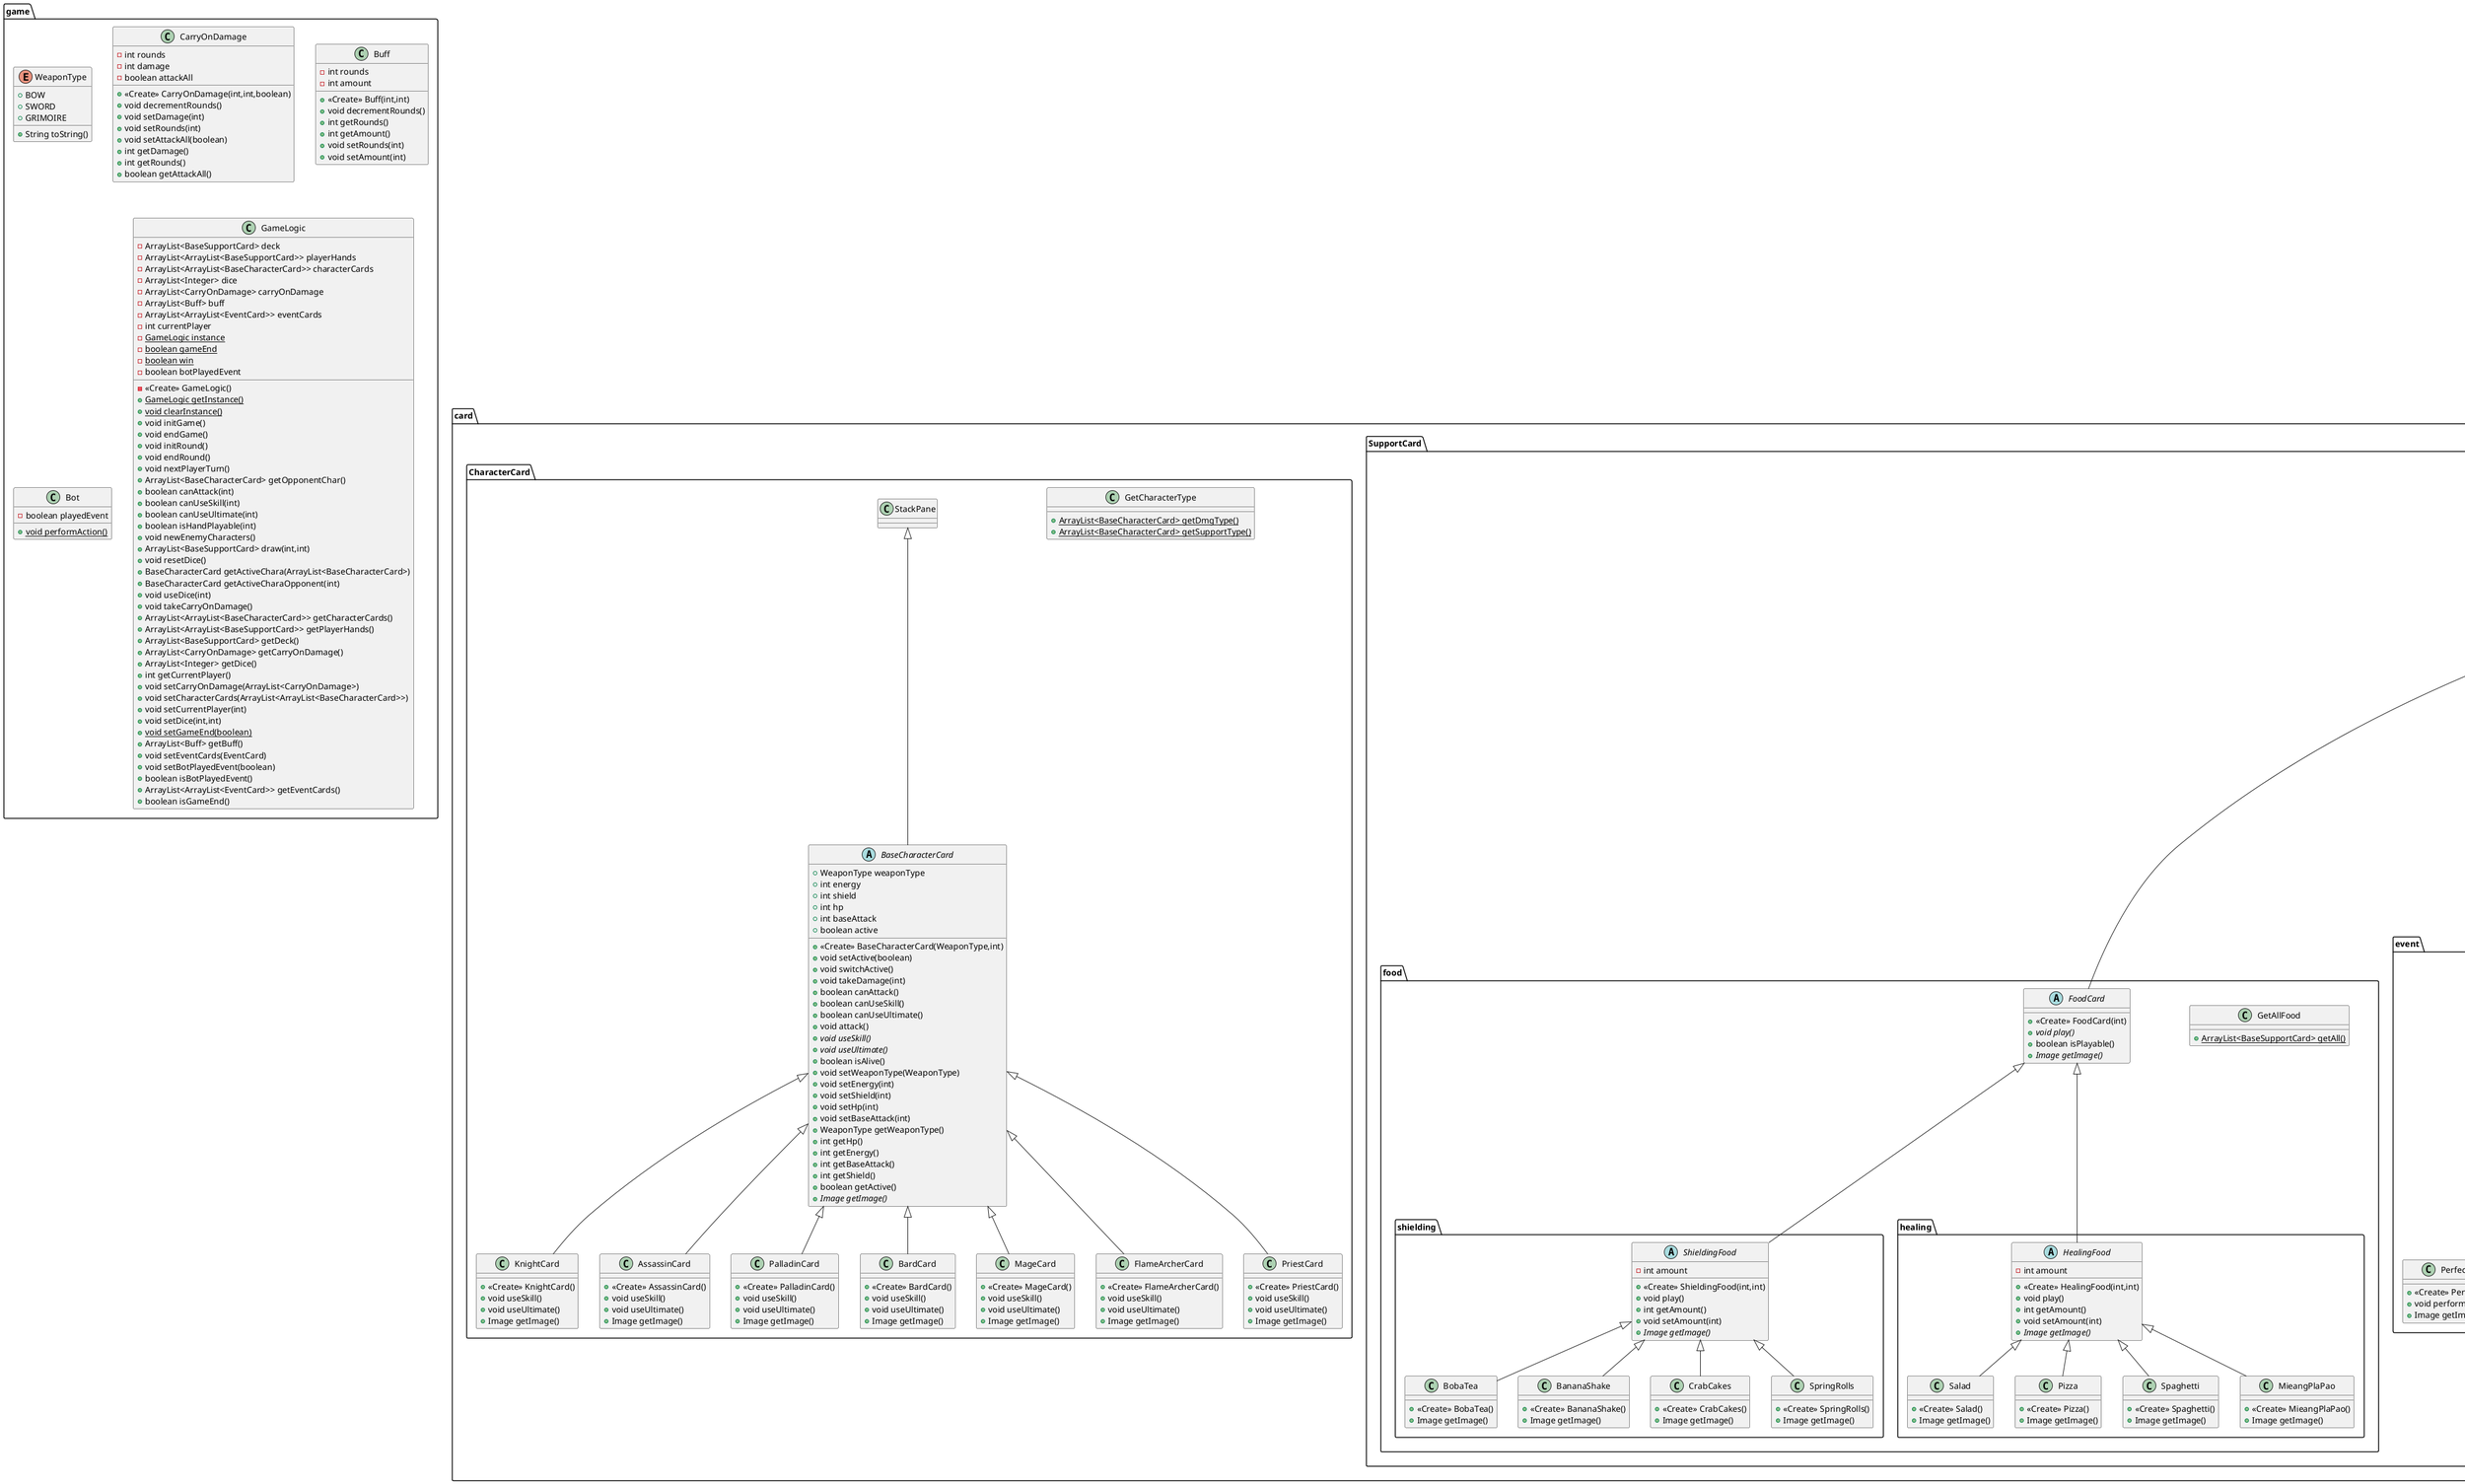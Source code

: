 @startuml
class card.SupportCard.food.GetAllFood {
+ {static} ArrayList<BaseSupportCard> getAll()
}
class card.SupportCard.food.shielding.BobaTea {
+ <<Create>> BobaTea()
+ Image getImage()
}
class audio.Audio {
}
class card.SupportCard.food.healing.Salad {
+ <<Create>> Salad()
+ Image getImage()
}
class gameScene.CharSelect {
- ArrayList<VBox> selectedCharCards
- HBox selectableChar
- HBox selectedChar
- VBox assasinBox
+ <<Create>> CharSelect()
- void addSelectableChar()
- void addOnMouseClicked()
- void addSelectedChar(VBox)
}
abstract class card.SupportCard.food.healing.HealingFood {
- int amount
+ <<Create>> HealingFood(int,int)
+ void play()
+ int getAmount()
+ void setAmount(int)
+ {abstract}Image getImage()
}
class gameScene.MainMenu {
- {static} ImageView titleText
+ <<Create>> MainMenu()
}
class card.SupportCard.event.Devour {
+ <<Create>> Devour()
+ void performEffect(int)
+ Image getImage()
}
class app.Main {
+ {static} Stage stage
+ {static} MainMenu mainMenu
+ {static} CharSelect charSelect
+ {static} Scene mainMenuScene
+ void start(Stage)
+ {static} void switchToCharSelect()
+ {static} void switchToMainMenu()
+ {static} void switchToGameBattle()
+ {static} void main(String[])
}
class card.CharacterCard.PalladinCard {
+ <<Create>> PalladinCard()
+ void useSkill()
+ void useUltimate()
+ Image getImage()
}
class card.CharacterCard.BardCard {
+ <<Create>> BardCard()
+ void useSkill()
+ void useUltimate()
+ Image getImage()
}
class util.Randomizer {
+ {static} T getRandomElement(ArrayList<T>)
}
class card.SupportCard.event.Weaken {
+ <<Create>> Weaken()
+ void performEffect(int)
+ Image getImage()
}
abstract class card.CharacterCard.BaseCharacterCard {
+ WeaponType weaponType
+ int energy
+ int shield
+ int hp
+ int baseAttack
+ boolean active
+ <<Create>> BaseCharacterCard(WeaponType,int)
+ void setActive(boolean)
+ void switchActive()
+ void takeDamage(int)
+ boolean canAttack()
+ boolean canUseSkill()
+ boolean canUseUltimate()
+ void attack()
+ {abstract}void useSkill()
+ {abstract}void useUltimate()
+ boolean isAlive()
+ void setWeaponType(WeaponType)
+ void setEnergy(int)
+ void setShield(int)
+ void setHp(int)
+ void setBaseAttack(int)
+ WeaponType getWeaponType()
+ int getHp()
+ int getEnergy()
+ int getBaseAttack()
+ int getShield()
+ boolean getActive()
+ {abstract}Image getImage()
}
enum game.WeaponType {
+  BOW
+  SWORD
+  GRIMOIRE
+ String toString()
}
class card.SupportCard.food.shielding.BananaShake {
+ <<Create>> BananaShake()
+ Image getImage()
}
class card.SupportCard.food.healing.Pizza {
+ <<Create>> Pizza()
+ Image getImage()
}
class card.SupportCard.food.healing.Spaghetti {
+ <<Create>> Spaghetti()
+ Image getImage()
}
class game.CarryOnDamage {
- int rounds
- int damage
- boolean attackAll
+ <<Create>> CarryOnDamage(int,int,boolean)
+ void decrementRounds()
+ void setDamage(int)
+ void setRounds(int)
+ void setAttackAll(boolean)
+ int getDamage()
+ int getRounds()
+ boolean getAttackAll()
}
class card.SupportCard.event.AfterShock {
+ <<Create>> AfterShock()
+ void performEffect(int)
+ Image getImage()
}
class game.Buff {
- int rounds
- int amount
+ <<Create>> Buff(int,int)
+ void decrementRounds()
+ int getRounds()
+ int getAmount()
+ void setRounds(int)
+ void setAmount(int)
}
class card.CharacterCard.MageCard {
+ <<Create>> MageCard()
+ void useSkill()
+ void useUltimate()
+ Image getImage()
}
class card.CharacterCard.FlameArcherCard {
+ <<Create>> FlameArcherCard()
+ void useSkill()
+ void useUltimate()
+ Image getImage()
}
class card.SupportCard.weapons.SwordCard {
+ <<Create>> SwordCard()
+ void play()
+ boolean isPlayable()
+ Image getImage()
}
class card.CharacterCard.GetCharacterType {
+ {static} ArrayList<BaseCharacterCard> getDmgType()
+ {static} ArrayList<BaseCharacterCard> getSupportType()
}
class game.Bot {
- boolean playedEvent
+ {static} void performAction()
}
class card.SupportCard.event.StimBeacon {
+ <<Create>> StimBeacon()
+ void performEffect(int)
+ Image getImage()
}
class gameScene.SupportPane {
- {static} Thread playerEventT
+ <<Create>> SupportPane()
+ {static} Thread getPlayerEventT()
}
abstract class card.SupportCard.event.EventCard {
- int rounds
+ <<Create>> EventCard(int,int)
+ {abstract}void performEffect(int)
+ void decrementRounds()
+ void play()
+ boolean isPlayable()
+ void setRounds(int)
+ int getRounds()
+ {abstract}Image getImage()
}
class card.SupportCard.event.DivineGrace {
+ <<Create>> DivineGrace()
+ void performEffect(int)
+ Image getImage()
}
class card.SupportCard.food.healing.MieangPlaPao {
+ <<Create>> MieangPlaPao()
+ Image getImage()
}
class card.SupportCard.food.shielding.CrabCakes {
+ <<Create>> CrabCakes()
+ Image getImage()
}
class card.SupportCard.weapons.BowCard {
+ <<Create>> BowCard()
+ void play()
+ boolean isPlayable()
+ Image getImage()
}
class card.SupportCard.weapons.GrimoireCard {
+ <<Create>> GrimoireCard()
+ void play()
+ boolean isPlayable()
+ Image getImage()
}
class card.CharacterCard.PriestCard {
+ <<Create>> PriestCard()
+ void useSkill()
+ void useUltimate()
+ Image getImage()
}
abstract class card.SupportCard.weapons.WeaponCard {
+ <<Create>> WeaponCard()
+ {abstract}void play()
+ {abstract}boolean isPlayable()
+ {abstract}Image getImage()
}
class card.SupportCard.food.shielding.SpringRolls {
+ <<Create>> SpringRolls()
+ Image getImage()
}
class game.GameLogic {
- ArrayList<BaseSupportCard> deck
- ArrayList<ArrayList<BaseSupportCard>> playerHands
- ArrayList<ArrayList<BaseCharacterCard>> characterCards
- ArrayList<Integer> dice
- ArrayList<CarryOnDamage> carryOnDamage
- ArrayList<Buff> buff
- ArrayList<ArrayList<EventCard>> eventCards
- int currentPlayer
- {static} GameLogic instance
- {static} boolean gameEnd
- {static} boolean win
- boolean botPlayedEvent
- <<Create>> GameLogic()
+ {static} GameLogic getInstance()
+ {static} void clearInstance()
+ void initGame()
+ void endGame()
+ void initRound()
+ void endRound()
+ void nextPlayerTurn()
+ ArrayList<BaseCharacterCard> getOpponentChar()
+ boolean canAttack(int)
+ boolean canUseSkill(int)
+ boolean canUseUltimate(int)
+ boolean isHandPlayable(int)
+ void newEnemyCharacters()
+ ArrayList<BaseSupportCard> draw(int,int)
+ void resetDice()
+ BaseCharacterCard getActiveChara(ArrayList<BaseCharacterCard>)
+ BaseCharacterCard getActiveCharaOpponent(int)
+ void useDice(int)
+ void takeCarryOnDamage()
+ ArrayList<ArrayList<BaseCharacterCard>> getCharacterCards()
+ ArrayList<ArrayList<BaseSupportCard>> getPlayerHands()
+ ArrayList<BaseSupportCard> getDeck()
+ ArrayList<CarryOnDamage> getCarryOnDamage()
+ ArrayList<Integer> getDice()
+ int getCurrentPlayer()
+ void setCarryOnDamage(ArrayList<CarryOnDamage>)
+ void setCharacterCards(ArrayList<ArrayList<BaseCharacterCard>>)
+ void setCurrentPlayer(int)
+ void setDice(int,int)
+ {static} void setGameEnd(boolean)
+ ArrayList<Buff> getBuff()
+ void setEventCards(EventCard)
+ void setBotPlayedEvent(boolean)
+ boolean isBotPlayedEvent()
+ ArrayList<ArrayList<EventCard>> getEventCards()
+ boolean isGameEnd()
}
class card.SupportCard.event.PerfectBarrier {
+ <<Create>> PerfectBarrier()
+ void performEffect(int)
+ Image getImage()
}
class card.SupportCard.event.GetAllEvent {
+ {static} ArrayList<EventCard> getAll()
}
class gameScene.Battle {
+ CharacterPane characterPane
+ SupportPane supportPane
+ {static} Thread supportT
+ <<Create>> Battle()
+ {static} Thread getSupportT()
}
class card.CharacterCard.KnightCard {
+ <<Create>> KnightCard()
+ void useSkill()
+ void useUltimate()
+ Image getImage()
}
class gameScene.CharacterPane {
- HBox playerChara
+ {static} Thread characterT
+ <<Create>> CharacterPane()
+ {static} Thread getThread()
}
abstract class card.SupportCard.food.FoodCard {
+ <<Create>> FoodCard(int)
+ {abstract}void play()
+ boolean isPlayable()
+ {abstract}Image getImage()
}
abstract class card.SupportCard.food.shielding.ShieldingFood {
- int amount
+ <<Create>> ShieldingFood(int,int)
+ void play()
+ int getAmount()
+ void setAmount(int)
+ {abstract}Image getImage()
}
abstract class card.SupportCard.BaseSupportCard {
- int cost
+ <<Create>> BaseSupportCard(int)
+ void setCost(int)
+ int getCost()
+ {abstract}void play()
+ {abstract}boolean isPlayable()
+ {abstract}Image getImage()
}
class card.CharacterCard.AssassinCard {
+ <<Create>> AssassinCard()
+ void useSkill()
+ void useUltimate()
+ Image getImage()
}
class card.SupportCard.event.DoubleDraw {
+ <<Create>> DoubleDraw()
+ void performEffect(int)
+ Image getImage()
}


card.SupportCard.food.shielding.ShieldingFood <|-- card.SupportCard.food.shielding.BobaTea
card.SupportCard.food.healing.HealingFood <|-- card.SupportCard.food.healing.Salad
gameScene.VBox <|-- gameScene.CharSelect
card.SupportCard.food.FoodCard <|-- card.SupportCard.food.healing.HealingFood
javafx.scene.layout.StackPane <|-- gameScene.MainMenu
card.SupportCard.event.EventCard <|-- card.SupportCard.event.Devour
javafx.application.Application <|-- app.Main
card.CharacterCard.BaseCharacterCard <|-- card.CharacterCard.PalladinCard
card.CharacterCard.BaseCharacterCard <|-- card.CharacterCard.BardCard
card.SupportCard.event.EventCard <|-- card.SupportCard.event.Weaken
card.CharacterCard.StackPane <|-- card.CharacterCard.BaseCharacterCard
card.SupportCard.food.shielding.ShieldingFood <|-- card.SupportCard.food.shielding.BananaShake
card.SupportCard.food.healing.HealingFood <|-- card.SupportCard.food.healing.Pizza
card.SupportCard.food.healing.HealingFood <|-- card.SupportCard.food.healing.Spaghetti
card.SupportCard.event.EventCard <|-- card.SupportCard.event.AfterShock
card.CharacterCard.BaseCharacterCard <|-- card.CharacterCard.MageCard
card.CharacterCard.BaseCharacterCard <|-- card.CharacterCard.FlameArcherCard
card.SupportCard.weapons.WeaponCard <|-- card.SupportCard.weapons.SwordCard
card.SupportCard.event.EventCard <|-- card.SupportCard.event.StimBeacon
javafx.scene.layout.GridPane <|-- gameScene.SupportPane
card.SupportCard.BaseSupportCard <|-- card.SupportCard.event.EventCard
card.SupportCard.event.EventCard <|-- card.SupportCard.event.DivineGrace
card.SupportCard.food.healing.HealingFood <|-- card.SupportCard.food.healing.MieangPlaPao
card.SupportCard.food.shielding.ShieldingFood <|-- card.SupportCard.food.shielding.CrabCakes
card.SupportCard.weapons.WeaponCard <|-- card.SupportCard.weapons.BowCard
card.SupportCard.weapons.WeaponCard <|-- card.SupportCard.weapons.GrimoireCard
card.CharacterCard.BaseCharacterCard <|-- card.CharacterCard.PriestCard
card.SupportCard.BaseSupportCard <|-- card.SupportCard.weapons.WeaponCard
card.SupportCard.food.shielding.ShieldingFood <|-- card.SupportCard.food.shielding.SpringRolls
card.SupportCard.event.EventCard <|-- card.SupportCard.event.PerfectBarrier
gameScene.BorderPane <|-- gameScene.Battle
card.CharacterCard.BaseCharacterCard <|-- card.CharacterCard.KnightCard
javafx.scene.layout.VBox <|-- gameScene.CharacterPane
card.SupportCard.BaseSupportCard <|-- card.SupportCard.food.FoodCard
card.SupportCard.food.FoodCard <|-- card.SupportCard.food.shielding.ShieldingFood
javafx.scene.layout.StackPane <|-- card.SupportCard.BaseSupportCard
card.CharacterCard.BaseCharacterCard <|-- card.CharacterCard.AssassinCard
card.SupportCard.event.EventCard <|-- card.SupportCard.event.DoubleDraw
@enduml